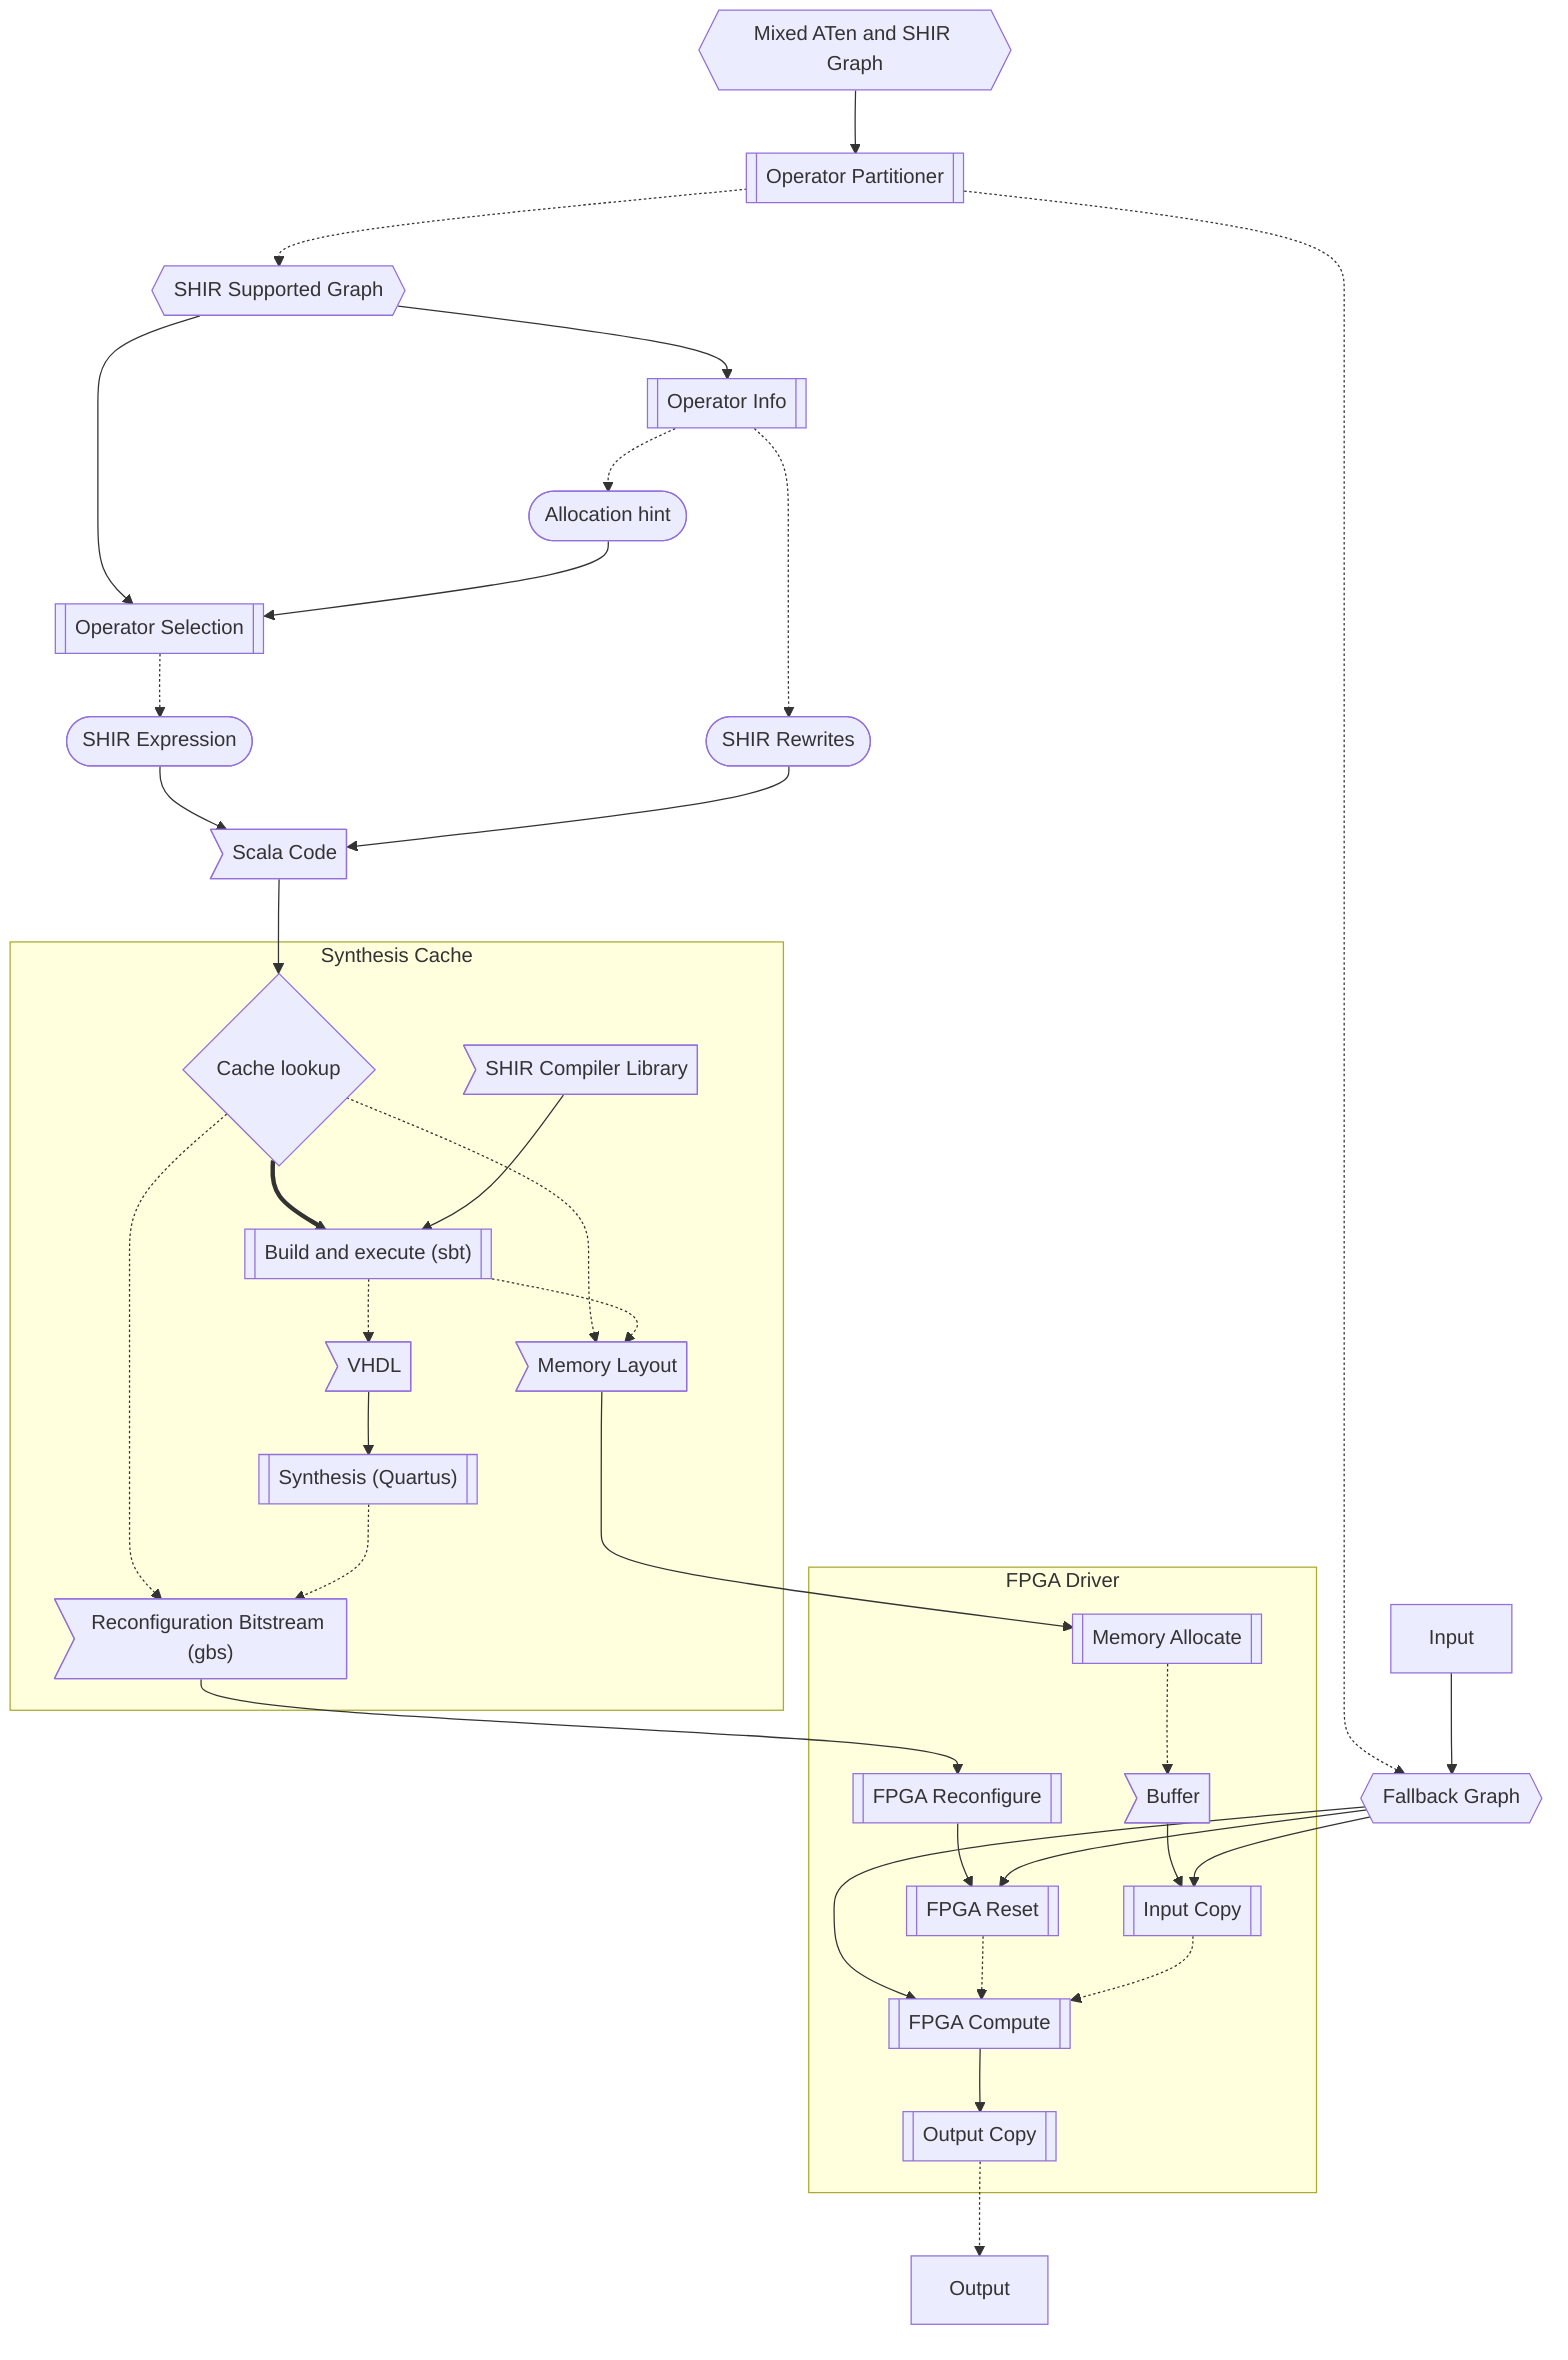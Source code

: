 flowchart
    model{{Mixed ATen and SHIR Graph}}
    partitioner[[Operator Partitioner]]
    outer_graph{{Fallback Graph}}
    inner_graph{{SHIR Supported Graph}}
    opt_info[[Operator Info]]
    isel[[Operator Selection]]
    alloc_hint([Allocation hint])
    enabled_passes([SHIR Rewrites])
    lowered_ops([SHIR Expression])
    compilation_unit>Scala Code]
    subgraph "Synthesis Cache"
        shir_lib>SHIR Compiler Library]
        check_cache{Cache lookup}
        sbt[["Build and execute (sbt)"]]
        vhdl>VHDL]
        quartus[["Synthesis (Quartus)"]]
        gbs>"Reconfiguration Bitstream (gbs)"]
        mem_layout>Memory Layout]

        check_cache ==> sbt
        check_cache -.-> mem_layout & gbs
    end
    subgraph "FPGA Driver"
        host_mem_alloc[[Memory Allocate]]
        host_mem>Buffer]
        host_mem_incopy[[Input Copy]]
        host_mem_outcopy[[Output Copy]]
        fpga_reconf[[FPGA Reconfigure]]
        fpga_reset[[FPGA Reset]]
        fpga_compute[[FPGA Compute]]
    end

    model --> partitioner
    partitioner -.-> inner_graph
    partitioner -.-> outer_graph
    inner_graph --> isel
    inner_graph --> opt_info
    opt_info -.-> enabled_passes
    opt_info -.-> alloc_hint
    alloc_hint --> isel
    isel -.-> lowered_ops
    lowered_ops --> compilation_unit
    enabled_passes --> compilation_unit
    shir_lib --> sbt
    sbt -.-> mem_layout
    sbt -.-> vhdl
    vhdl --> quartus
    quartus -.-> gbs
    compilation_unit --> check_cache
    mem_layout --> host_mem_alloc
    host_mem_alloc -.-> host_mem
    gbs --> fpga_reconf
    fpga_reconf --> fpga_reset
    Input --> outer_graph
    outer_graph --> fpga_reset & fpga_compute
    fpga_reset -.-> fpga_compute
    host_mem --> host_mem_incopy
    outer_graph --> host_mem_incopy
    host_mem_incopy -.-> fpga_compute
    fpga_compute --> host_mem_outcopy -.-> Output